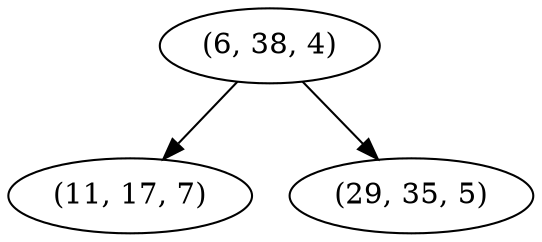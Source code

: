 digraph tree {
    "(6, 38, 4)";
    "(11, 17, 7)";
    "(29, 35, 5)";
    "(6, 38, 4)" -> "(11, 17, 7)";
    "(6, 38, 4)" -> "(29, 35, 5)";
}
